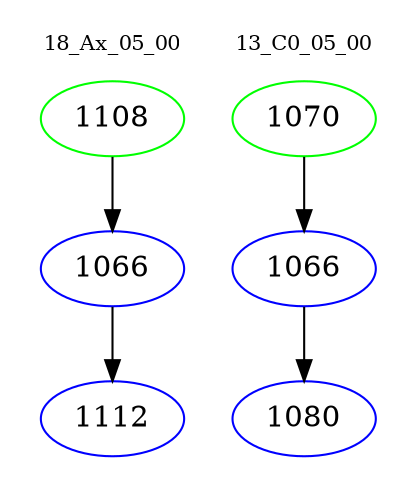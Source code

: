 digraph{
subgraph cluster_0 {
color = white
label = "18_Ax_05_00";
fontsize=10;
T0_1108 [label="1108", color="green"]
T0_1108 -> T0_1066 [color="black"]
T0_1066 [label="1066", color="blue"]
T0_1066 -> T0_1112 [color="black"]
T0_1112 [label="1112", color="blue"]
}
subgraph cluster_1 {
color = white
label = "13_C0_05_00";
fontsize=10;
T1_1070 [label="1070", color="green"]
T1_1070 -> T1_1066 [color="black"]
T1_1066 [label="1066", color="blue"]
T1_1066 -> T1_1080 [color="black"]
T1_1080 [label="1080", color="blue"]
}
}

